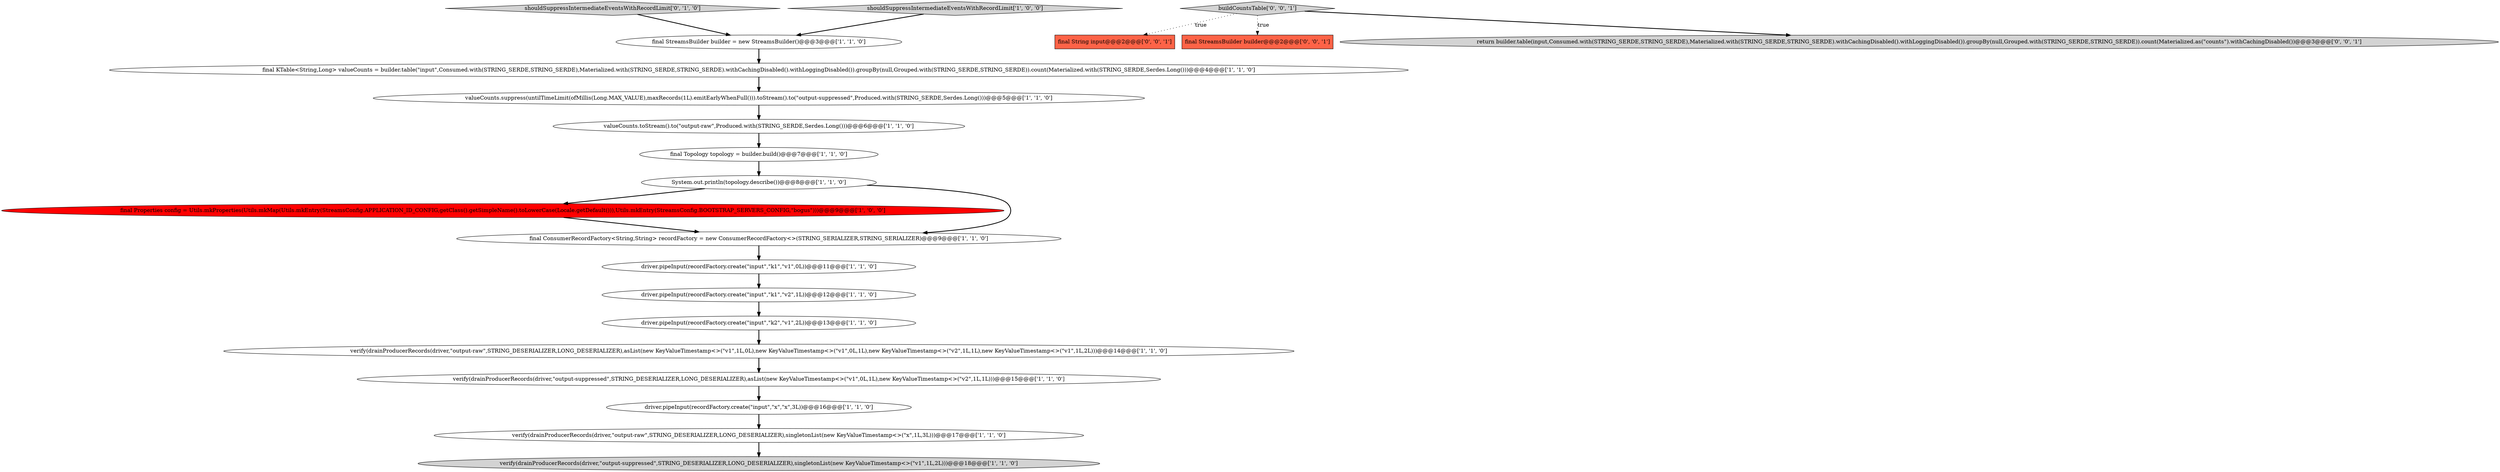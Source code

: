 digraph {
8 [style = filled, label = "final Properties config = Utils.mkProperties(Utils.mkMap(Utils.mkEntry(StreamsConfig.APPLICATION_ID_CONFIG,getClass().getSimpleName().toLowerCase(Locale.getDefault())),Utils.mkEntry(StreamsConfig.BOOTSTRAP_SERVERS_CONFIG,\"bogus\")))@@@9@@@['1', '0', '0']", fillcolor = red, shape = ellipse image = "AAA1AAABBB1BBB"];
10 [style = filled, label = "valueCounts.toStream().to(\"output-raw\",Produced.with(STRING_SERDE,Serdes.Long()))@@@6@@@['1', '1', '0']", fillcolor = white, shape = ellipse image = "AAA0AAABBB1BBB"];
11 [style = filled, label = "verify(drainProducerRecords(driver,\"output-raw\",STRING_DESERIALIZER,LONG_DESERIALIZER),singletonList(new KeyValueTimestamp<>(\"x\",1L,3L)))@@@17@@@['1', '1', '0']", fillcolor = white, shape = ellipse image = "AAA0AAABBB1BBB"];
18 [style = filled, label = "final String input@@@2@@@['0', '0', '1']", fillcolor = tomato, shape = box image = "AAA0AAABBB3BBB"];
15 [style = filled, label = "driver.pipeInput(recordFactory.create(\"input\",\"k2\",\"v1\",2L))@@@13@@@['1', '1', '0']", fillcolor = white, shape = ellipse image = "AAA0AAABBB1BBB"];
16 [style = filled, label = "System.out.println(topology.describe())@@@8@@@['1', '1', '0']", fillcolor = white, shape = ellipse image = "AAA0AAABBB1BBB"];
20 [style = filled, label = "final StreamsBuilder builder@@@2@@@['0', '0', '1']", fillcolor = tomato, shape = box image = "AAA0AAABBB3BBB"];
9 [style = filled, label = "driver.pipeInput(recordFactory.create(\"input\",\"k1\",\"v1\",0L))@@@11@@@['1', '1', '0']", fillcolor = white, shape = ellipse image = "AAA0AAABBB1BBB"];
21 [style = filled, label = "buildCountsTable['0', '0', '1']", fillcolor = lightgray, shape = diamond image = "AAA0AAABBB3BBB"];
4 [style = filled, label = "verify(drainProducerRecords(driver,\"output-suppressed\",STRING_DESERIALIZER,LONG_DESERIALIZER),asList(new KeyValueTimestamp<>(\"v1\",0L,1L),new KeyValueTimestamp<>(\"v2\",1L,1L)))@@@15@@@['1', '1', '0']", fillcolor = white, shape = ellipse image = "AAA0AAABBB1BBB"];
13 [style = filled, label = "verify(drainProducerRecords(driver,\"output-raw\",STRING_DESERIALIZER,LONG_DESERIALIZER),asList(new KeyValueTimestamp<>(\"v1\",1L,0L),new KeyValueTimestamp<>(\"v1\",0L,1L),new KeyValueTimestamp<>(\"v2\",1L,1L),new KeyValueTimestamp<>(\"v1\",1L,2L)))@@@14@@@['1', '1', '0']", fillcolor = white, shape = ellipse image = "AAA0AAABBB1BBB"];
5 [style = filled, label = "final ConsumerRecordFactory<String,String> recordFactory = new ConsumerRecordFactory<>(STRING_SERIALIZER,STRING_SERIALIZER)@@@9@@@['1', '1', '0']", fillcolor = white, shape = ellipse image = "AAA0AAABBB1BBB"];
2 [style = filled, label = "final Topology topology = builder.build()@@@7@@@['1', '1', '0']", fillcolor = white, shape = ellipse image = "AAA0AAABBB1BBB"];
1 [style = filled, label = "valueCounts.suppress(untilTimeLimit(ofMillis(Long.MAX_VALUE),maxRecords(1L).emitEarlyWhenFull())).toStream().to(\"output-suppressed\",Produced.with(STRING_SERDE,Serdes.Long()))@@@5@@@['1', '1', '0']", fillcolor = white, shape = ellipse image = "AAA0AAABBB1BBB"];
17 [style = filled, label = "shouldSuppressIntermediateEventsWithRecordLimit['0', '1', '0']", fillcolor = lightgray, shape = diamond image = "AAA0AAABBB2BBB"];
12 [style = filled, label = "verify(drainProducerRecords(driver,\"output-suppressed\",STRING_DESERIALIZER,LONG_DESERIALIZER),singletonList(new KeyValueTimestamp<>(\"v1\",1L,2L)))@@@18@@@['1', '1', '0']", fillcolor = lightgray, shape = ellipse image = "AAA0AAABBB1BBB"];
6 [style = filled, label = "driver.pipeInput(recordFactory.create(\"input\",\"x\",\"x\",3L))@@@16@@@['1', '1', '0']", fillcolor = white, shape = ellipse image = "AAA0AAABBB1BBB"];
7 [style = filled, label = "shouldSuppressIntermediateEventsWithRecordLimit['1', '0', '0']", fillcolor = lightgray, shape = diamond image = "AAA0AAABBB1BBB"];
19 [style = filled, label = "return builder.table(input,Consumed.with(STRING_SERDE,STRING_SERDE),Materialized.with(STRING_SERDE,STRING_SERDE).withCachingDisabled().withLoggingDisabled()).groupBy(null,Grouped.with(STRING_SERDE,STRING_SERDE)).count(Materialized.as(\"counts\").withCachingDisabled())@@@3@@@['0', '0', '1']", fillcolor = lightgray, shape = ellipse image = "AAA0AAABBB3BBB"];
0 [style = filled, label = "final StreamsBuilder builder = new StreamsBuilder()@@@3@@@['1', '1', '0']", fillcolor = white, shape = ellipse image = "AAA0AAABBB1BBB"];
3 [style = filled, label = "driver.pipeInput(recordFactory.create(\"input\",\"k1\",\"v2\",1L))@@@12@@@['1', '1', '0']", fillcolor = white, shape = ellipse image = "AAA0AAABBB1BBB"];
14 [style = filled, label = "final KTable<String,Long> valueCounts = builder.table(\"input\",Consumed.with(STRING_SERDE,STRING_SERDE),Materialized.with(STRING_SERDE,STRING_SERDE).withCachingDisabled().withLoggingDisabled()).groupBy(null,Grouped.with(STRING_SERDE,STRING_SERDE)).count(Materialized.with(STRING_SERDE,Serdes.Long()))@@@4@@@['1', '1', '0']", fillcolor = white, shape = ellipse image = "AAA0AAABBB1BBB"];
15->13 [style = bold, label=""];
21->20 [style = dotted, label="true"];
5->9 [style = bold, label=""];
16->8 [style = bold, label=""];
21->19 [style = bold, label=""];
4->6 [style = bold, label=""];
21->18 [style = dotted, label="true"];
11->12 [style = bold, label=""];
3->15 [style = bold, label=""];
7->0 [style = bold, label=""];
14->1 [style = bold, label=""];
0->14 [style = bold, label=""];
17->0 [style = bold, label=""];
8->5 [style = bold, label=""];
6->11 [style = bold, label=""];
16->5 [style = bold, label=""];
9->3 [style = bold, label=""];
10->2 [style = bold, label=""];
1->10 [style = bold, label=""];
13->4 [style = bold, label=""];
2->16 [style = bold, label=""];
}
